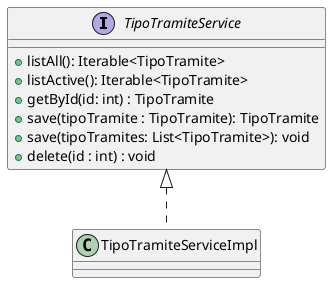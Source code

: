 @startuml TipoTramiteService
interface TipoTramiteService {
 + listAll(): Iterable<TipoTramite>
 + listActive(): Iterable<TipoTramite>
 + getById(id: int) : TipoTramite
 + save(tipoTramite : TipoTramite): TipoTramite
 + save(tipoTramites: List<TipoTramite>): void
 + delete(id : int) : void
}
TipoTramiteService <|.. TipoTramiteServiceImpl
@enduml